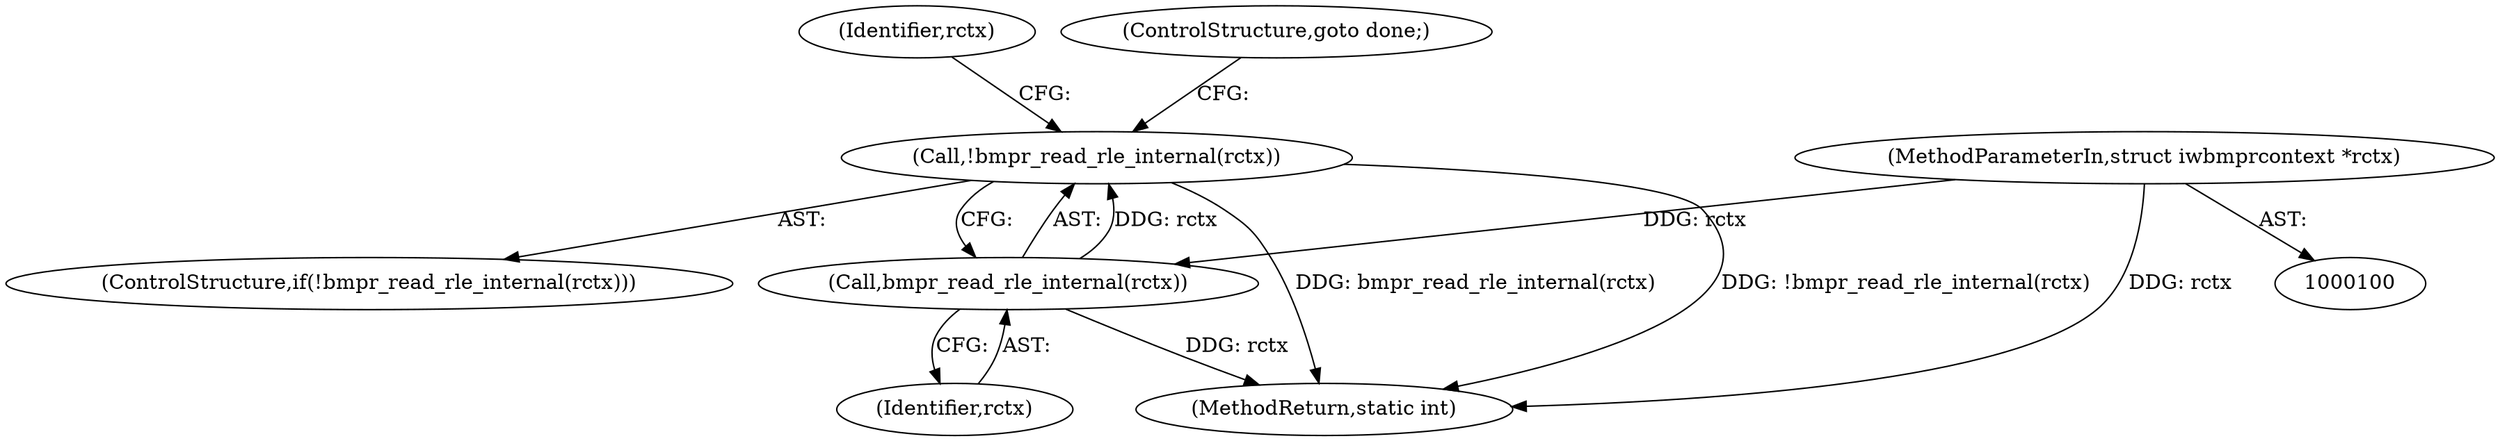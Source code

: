 digraph "0_imageworsener_a4f247707f08e322f0b41e82c3e06e224240a654@API" {
"1000207" [label="(Call,!bmpr_read_rle_internal(rctx))"];
"1000208" [label="(Call,bmpr_read_rle_internal(rctx))"];
"1000101" [label="(MethodParameterIn,struct iwbmprcontext *rctx)"];
"1000208" [label="(Call,bmpr_read_rle_internal(rctx))"];
"1000206" [label="(ControlStructure,if(!bmpr_read_rle_internal(rctx)))"];
"1000215" [label="(Identifier,rctx)"];
"1000209" [label="(Identifier,rctx)"];
"1000207" [label="(Call,!bmpr_read_rle_internal(rctx))"];
"1000101" [label="(MethodParameterIn,struct iwbmprcontext *rctx)"];
"1000210" [label="(ControlStructure,goto done;)"];
"1000228" [label="(MethodReturn,static int)"];
"1000207" -> "1000206"  [label="AST: "];
"1000207" -> "1000208"  [label="CFG: "];
"1000208" -> "1000207"  [label="AST: "];
"1000210" -> "1000207"  [label="CFG: "];
"1000215" -> "1000207"  [label="CFG: "];
"1000207" -> "1000228"  [label="DDG: bmpr_read_rle_internal(rctx)"];
"1000207" -> "1000228"  [label="DDG: !bmpr_read_rle_internal(rctx)"];
"1000208" -> "1000207"  [label="DDG: rctx"];
"1000208" -> "1000209"  [label="CFG: "];
"1000209" -> "1000208"  [label="AST: "];
"1000208" -> "1000228"  [label="DDG: rctx"];
"1000101" -> "1000208"  [label="DDG: rctx"];
"1000101" -> "1000100"  [label="AST: "];
"1000101" -> "1000228"  [label="DDG: rctx"];
}
